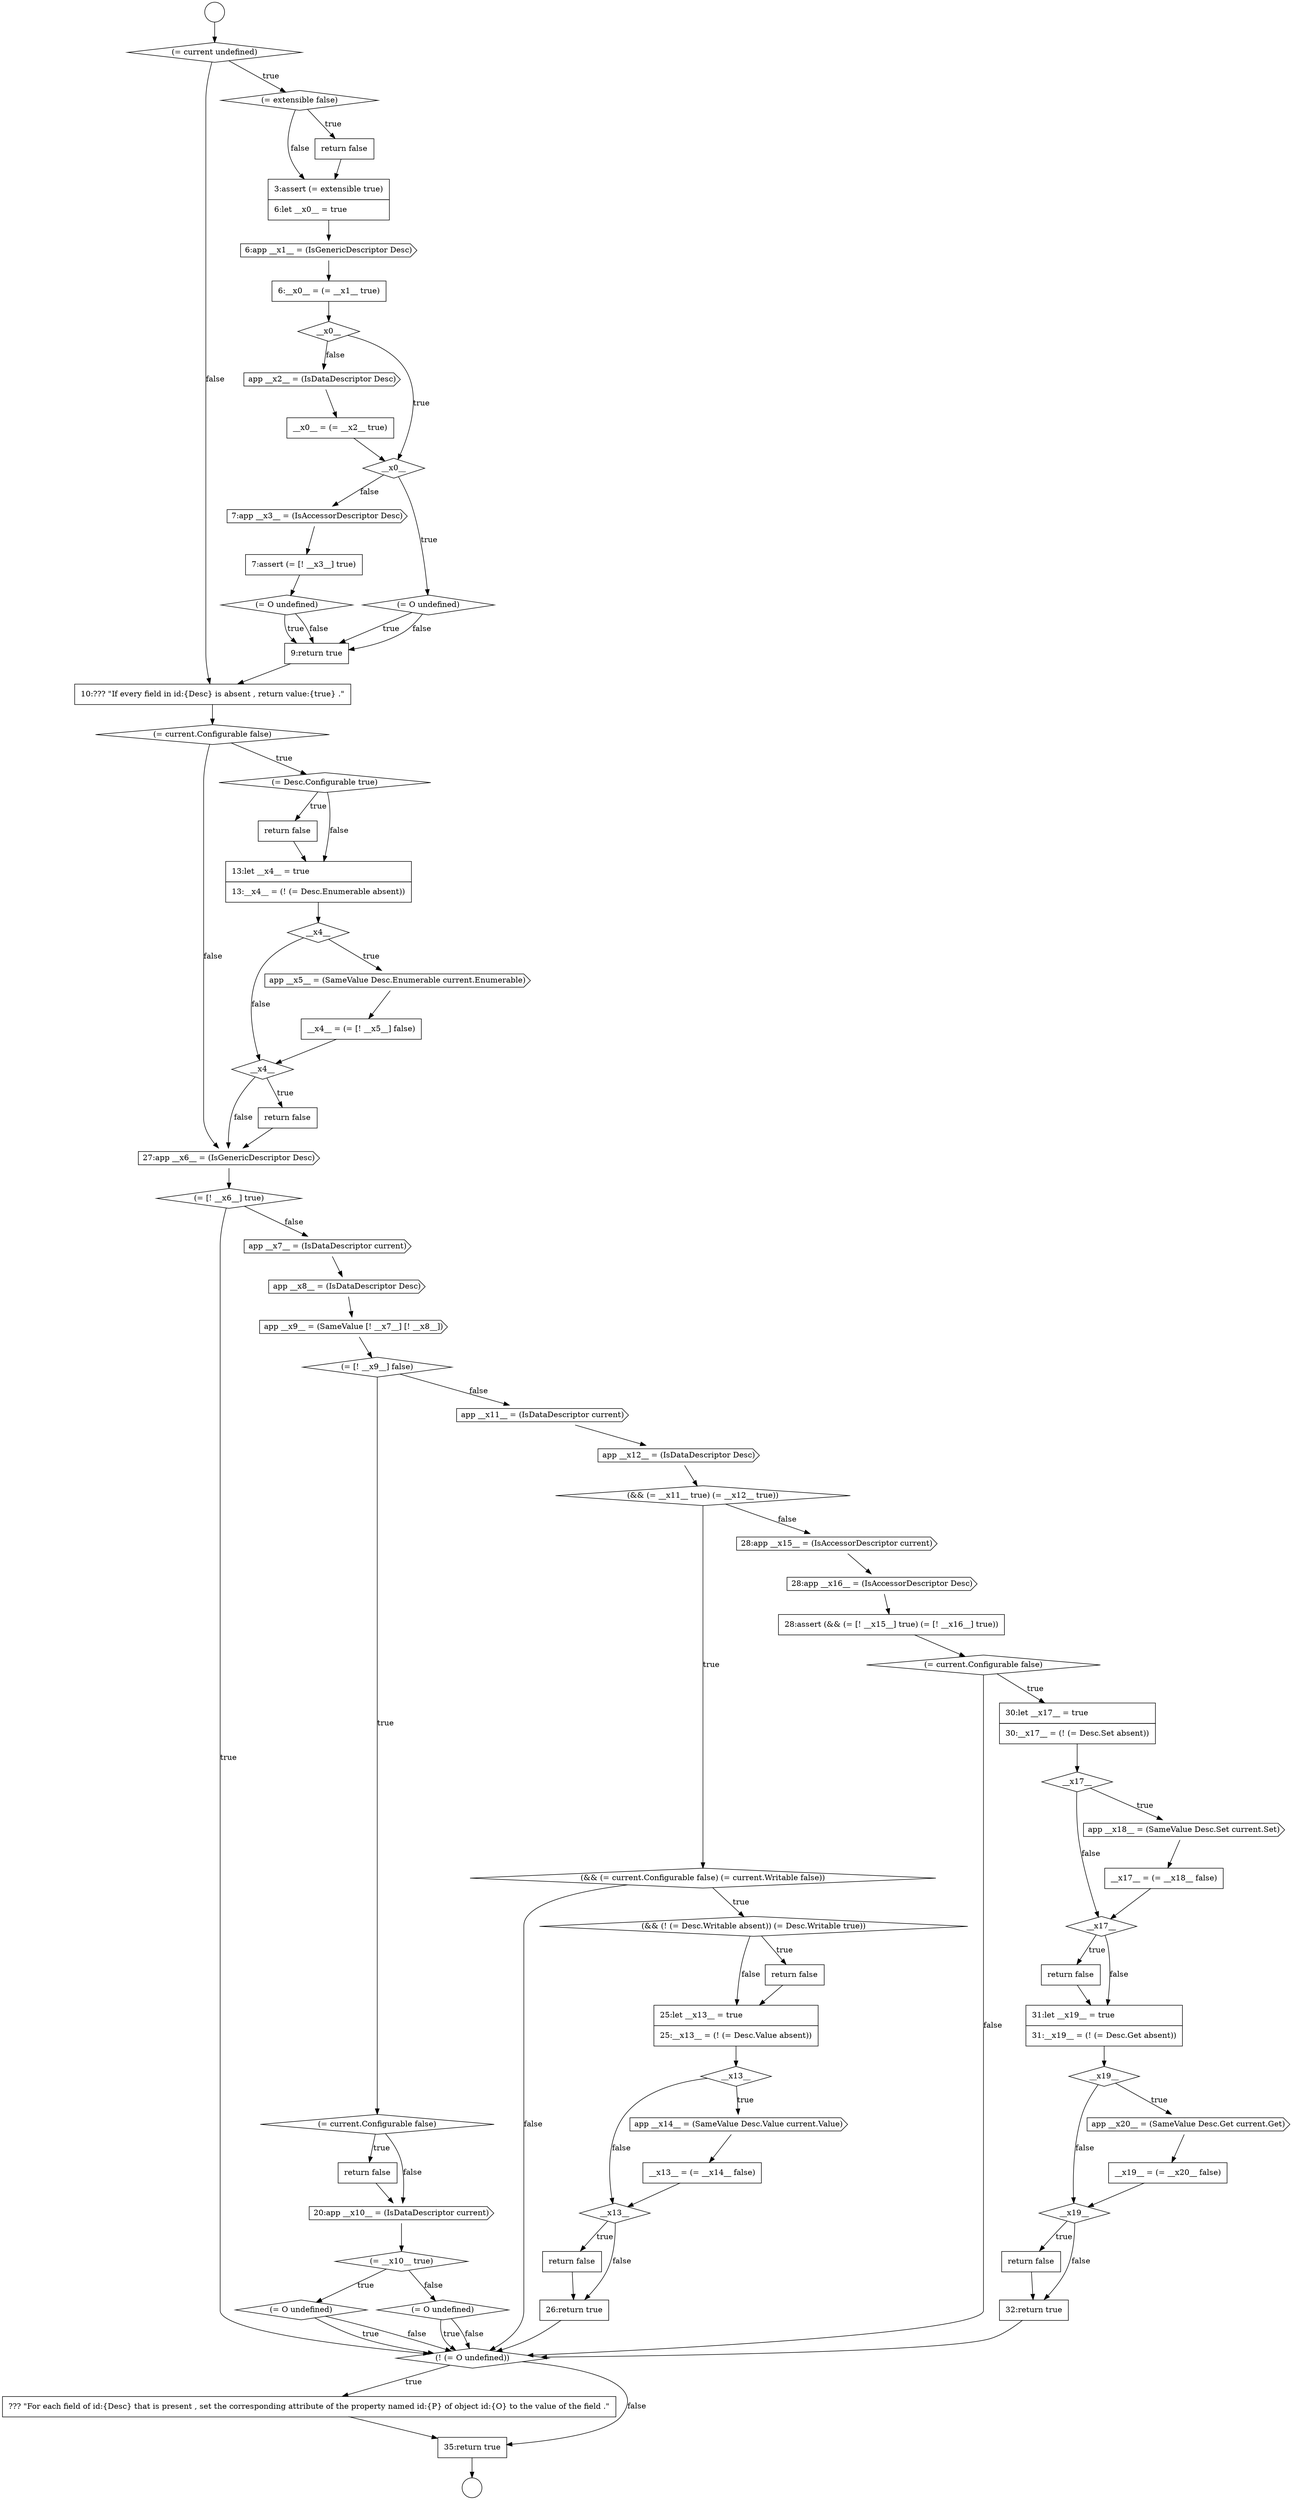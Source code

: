 digraph {
  node5 [shape=none, margin=0, label=<<font color="black">
    <table border="0" cellborder="1" cellspacing="0" cellpadding="10">
      <tr><td align="left">3:assert (= extensible true)</td></tr>
      <tr><td align="left">6:let __x0__ = true</td></tr>
    </table>
  </font>> color="black" fillcolor="white" style=filled]
  node65 [shape=none, margin=0, label=<<font color="black">
    <table border="0" cellborder="1" cellspacing="0" cellpadding="10">
      <tr><td align="left">__x19__ = (= __x20__ false)</td></tr>
    </table>
  </font>> color="black" fillcolor="white" style=filled]
  node2 [shape=diamond, label=<<font color="black">(= current undefined)</font>> color="black" fillcolor="white" style=filled]
  node66 [shape=diamond, label=<<font color="black">__x19__</font>> color="black" fillcolor="white" style=filled]
  node4 [shape=none, margin=0, label=<<font color="black">
    <table border="0" cellborder="1" cellspacing="0" cellpadding="10">
      <tr><td align="left">return false</td></tr>
    </table>
  </font>> color="black" fillcolor="white" style=filled]
  node69 [shape=diamond, label=<<font color="black">(! (= O undefined))</font>> color="black" fillcolor="white" style=filled]
  node0 [shape=circle label=" " color="black" fillcolor="white" style=filled]
  node10 [shape=none, margin=0, label=<<font color="black">
    <table border="0" cellborder="1" cellspacing="0" cellpadding="10">
      <tr><td align="left">__x0__ = (= __x2__ true)</td></tr>
    </table>
  </font>> color="black" fillcolor="white" style=filled]
  node56 [shape=none, margin=0, label=<<font color="black">
    <table border="0" cellborder="1" cellspacing="0" cellpadding="10">
      <tr><td align="left">30:let __x17__ = true</td></tr>
      <tr><td align="left">30:__x17__ = (! (= Desc.Set absent))</td></tr>
    </table>
  </font>> color="black" fillcolor="white" style=filled]
  node42 [shape=diamond, label=<<font color="black">(&amp;&amp; (= current.Configurable false) (= current.Writable false))</font>> color="black" fillcolor="white" style=filled]
  node24 [shape=none, margin=0, label=<<font color="black">
    <table border="0" cellborder="1" cellspacing="0" cellpadding="10">
      <tr><td align="left">__x4__ = (= [! __x5__] false)</td></tr>
    </table>
  </font>> color="black" fillcolor="white" style=filled]
  node37 [shape=diamond, label=<<font color="black">(= O undefined)</font>> color="black" fillcolor="white" style=filled]
  node25 [shape=diamond, label=<<font color="black">__x4__</font>> color="black" fillcolor="white" style=filled]
  node52 [shape=cds, label=<<font color="black">28:app __x15__ = (IsAccessorDescriptor current)</font>> color="black" fillcolor="white" style=filled]
  node14 [shape=none, margin=0, label=<<font color="black">
    <table border="0" cellborder="1" cellspacing="0" cellpadding="10">
      <tr><td align="left">7:assert (= [! __x3__] true)</td></tr>
    </table>
  </font>> color="black" fillcolor="white" style=filled]
  node20 [shape=none, margin=0, label=<<font color="black">
    <table border="0" cellborder="1" cellspacing="0" cellpadding="10">
      <tr><td align="left">return false</td></tr>
    </table>
  </font>> color="black" fillcolor="white" style=filled]
  node46 [shape=diamond, label=<<font color="black">__x13__</font>> color="black" fillcolor="white" style=filled]
  node57 [shape=diamond, label=<<font color="black">__x17__</font>> color="black" fillcolor="white" style=filled]
  node29 [shape=cds, label=<<font color="black">app __x7__ = (IsDataDescriptor current)</font>> color="black" fillcolor="white" style=filled]
  node61 [shape=none, margin=0, label=<<font color="black">
    <table border="0" cellborder="1" cellspacing="0" cellpadding="10">
      <tr><td align="left">return false</td></tr>
    </table>
  </font>> color="black" fillcolor="white" style=filled]
  node1 [shape=circle label=" " color="black" fillcolor="white" style=filled]
  node6 [shape=cds, label=<<font color="black">6:app __x1__ = (IsGenericDescriptor Desc)</font>> color="black" fillcolor="white" style=filled]
  node60 [shape=diamond, label=<<font color="black">__x17__</font>> color="black" fillcolor="white" style=filled]
  node70 [shape=none, margin=0, label=<<font color="black">
    <table border="0" cellborder="1" cellspacing="0" cellpadding="10">
      <tr><td align="left">??? &quot;For each field of id:{Desc} that is present , set the corresponding attribute of the property named id:{P} of object id:{O} to the value of the field .&quot;</td></tr>
    </table>
  </font>> color="black" fillcolor="white" style=filled]
  node21 [shape=none, margin=0, label=<<font color="black">
    <table border="0" cellborder="1" cellspacing="0" cellpadding="10">
      <tr><td align="left">13:let __x4__ = true</td></tr>
      <tr><td align="left">13:__x4__ = (! (= Desc.Enumerable absent))</td></tr>
    </table>
  </font>> color="black" fillcolor="white" style=filled]
  node33 [shape=diamond, label=<<font color="black">(= current.Configurable false)</font>> color="black" fillcolor="white" style=filled]
  node28 [shape=diamond, label=<<font color="black">(= [! __x6__] true)</font>> color="black" fillcolor="white" style=filled]
  node38 [shape=diamond, label=<<font color="black">(= O undefined)</font>> color="black" fillcolor="white" style=filled]
  node9 [shape=cds, label=<<font color="black">app __x2__ = (IsDataDescriptor Desc)</font>> color="black" fillcolor="white" style=filled]
  node53 [shape=cds, label=<<font color="black">28:app __x16__ = (IsAccessorDescriptor Desc)</font>> color="black" fillcolor="white" style=filled]
  node13 [shape=cds, label=<<font color="black">7:app __x3__ = (IsAccessorDescriptor Desc)</font>> color="black" fillcolor="white" style=filled]
  node41 [shape=diamond, label=<<font color="black">(&amp;&amp; (= __x11__ true) (= __x12__ true))</font>> color="black" fillcolor="white" style=filled]
  node45 [shape=none, margin=0, label=<<font color="black">
    <table border="0" cellborder="1" cellspacing="0" cellpadding="10">
      <tr><td align="left">25:let __x13__ = true</td></tr>
      <tr><td align="left">25:__x13__ = (! (= Desc.Value absent))</td></tr>
    </table>
  </font>> color="black" fillcolor="white" style=filled]
  node64 [shape=cds, label=<<font color="black">app __x20__ = (SameValue Desc.Get current.Get)</font>> color="black" fillcolor="white" style=filled]
  node17 [shape=none, margin=0, label=<<font color="black">
    <table border="0" cellborder="1" cellspacing="0" cellpadding="10">
      <tr><td align="left">10:??? &quot;If every field in id:{Desc} is absent , return value:{true} .&quot;</td></tr>
    </table>
  </font>> color="black" fillcolor="white" style=filled]
  node32 [shape=diamond, label=<<font color="black">(= [! __x9__] false)</font>> color="black" fillcolor="white" style=filled]
  node34 [shape=none, margin=0, label=<<font color="black">
    <table border="0" cellborder="1" cellspacing="0" cellpadding="10">
      <tr><td align="left">return false</td></tr>
    </table>
  </font>> color="black" fillcolor="white" style=filled]
  node22 [shape=diamond, label=<<font color="black">__x4__</font>> color="black" fillcolor="white" style=filled]
  node44 [shape=none, margin=0, label=<<font color="black">
    <table border="0" cellborder="1" cellspacing="0" cellpadding="10">
      <tr><td align="left">return false</td></tr>
    </table>
  </font>> color="black" fillcolor="white" style=filled]
  node59 [shape=none, margin=0, label=<<font color="black">
    <table border="0" cellborder="1" cellspacing="0" cellpadding="10">
      <tr><td align="left">__x17__ = (= __x18__ false)</td></tr>
    </table>
  </font>> color="black" fillcolor="white" style=filled]
  node27 [shape=cds, label=<<font color="black">27:app __x6__ = (IsGenericDescriptor Desc)</font>> color="black" fillcolor="white" style=filled]
  node71 [shape=none, margin=0, label=<<font color="black">
    <table border="0" cellborder="1" cellspacing="0" cellpadding="10">
      <tr><td align="left">35:return true</td></tr>
    </table>
  </font>> color="black" fillcolor="white" style=filled]
  node12 [shape=diamond, label=<<font color="black">(= O undefined)</font>> color="black" fillcolor="white" style=filled]
  node54 [shape=none, margin=0, label=<<font color="black">
    <table border="0" cellborder="1" cellspacing="0" cellpadding="10">
      <tr><td align="left">28:assert (&amp;&amp; (= [! __x15__] true) (= [! __x16__] true))</td></tr>
    </table>
  </font>> color="black" fillcolor="white" style=filled]
  node49 [shape=diamond, label=<<font color="black">__x13__</font>> color="black" fillcolor="white" style=filled]
  node7 [shape=none, margin=0, label=<<font color="black">
    <table border="0" cellborder="1" cellspacing="0" cellpadding="10">
      <tr><td align="left">6:__x0__ = (= __x1__ true)</td></tr>
    </table>
  </font>> color="black" fillcolor="white" style=filled]
  node39 [shape=cds, label=<<font color="black">app __x11__ = (IsDataDescriptor current)</font>> color="black" fillcolor="white" style=filled]
  node3 [shape=diamond, label=<<font color="black">(= extensible false)</font>> color="black" fillcolor="white" style=filled]
  node35 [shape=cds, label=<<font color="black">20:app __x10__ = (IsDataDescriptor current)</font>> color="black" fillcolor="white" style=filled]
  node48 [shape=none, margin=0, label=<<font color="black">
    <table border="0" cellborder="1" cellspacing="0" cellpadding="10">
      <tr><td align="left">__x13__ = (= __x14__ false)</td></tr>
    </table>
  </font>> color="black" fillcolor="white" style=filled]
  node63 [shape=diamond, label=<<font color="black">__x19__</font>> color="black" fillcolor="white" style=filled]
  node18 [shape=diamond, label=<<font color="black">(= current.Configurable false)</font>> color="black" fillcolor="white" style=filled]
  node50 [shape=none, margin=0, label=<<font color="black">
    <table border="0" cellborder="1" cellspacing="0" cellpadding="10">
      <tr><td align="left">return false</td></tr>
    </table>
  </font>> color="black" fillcolor="white" style=filled]
  node67 [shape=none, margin=0, label=<<font color="black">
    <table border="0" cellborder="1" cellspacing="0" cellpadding="10">
      <tr><td align="left">return false</td></tr>
    </table>
  </font>> color="black" fillcolor="white" style=filled]
  node16 [shape=none, margin=0, label=<<font color="black">
    <table border="0" cellborder="1" cellspacing="0" cellpadding="10">
      <tr><td align="left">9:return true</td></tr>
    </table>
  </font>> color="black" fillcolor="white" style=filled]
  node31 [shape=cds, label=<<font color="black">app __x9__ = (SameValue [! __x7__] [! __x8__])</font>> color="black" fillcolor="white" style=filled]
  node11 [shape=diamond, label=<<font color="black">__x0__</font>> color="black" fillcolor="white" style=filled]
  node43 [shape=diamond, label=<<font color="black">(&amp;&amp; (! (= Desc.Writable absent)) (= Desc.Writable true))</font>> color="black" fillcolor="white" style=filled]
  node40 [shape=cds, label=<<font color="black">app __x12__ = (IsDataDescriptor Desc)</font>> color="black" fillcolor="white" style=filled]
  node26 [shape=none, margin=0, label=<<font color="black">
    <table border="0" cellborder="1" cellspacing="0" cellpadding="10">
      <tr><td align="left">return false</td></tr>
    </table>
  </font>> color="black" fillcolor="white" style=filled]
  node55 [shape=diamond, label=<<font color="black">(= current.Configurable false)</font>> color="black" fillcolor="white" style=filled]
  node23 [shape=cds, label=<<font color="black">app __x5__ = (SameValue Desc.Enumerable current.Enumerable)</font>> color="black" fillcolor="white" style=filled]
  node8 [shape=diamond, label=<<font color="black">__x0__</font>> color="black" fillcolor="white" style=filled]
  node58 [shape=cds, label=<<font color="black">app __x18__ = (SameValue Desc.Set current.Set)</font>> color="black" fillcolor="white" style=filled]
  node36 [shape=diamond, label=<<font color="black">(= __x10__ true)</font>> color="black" fillcolor="white" style=filled]
  node30 [shape=cds, label=<<font color="black">app __x8__ = (IsDataDescriptor Desc)</font>> color="black" fillcolor="white" style=filled]
  node51 [shape=none, margin=0, label=<<font color="black">
    <table border="0" cellborder="1" cellspacing="0" cellpadding="10">
      <tr><td align="left">26:return true</td></tr>
    </table>
  </font>> color="black" fillcolor="white" style=filled]
  node19 [shape=diamond, label=<<font color="black">(= Desc.Configurable true)</font>> color="black" fillcolor="white" style=filled]
  node47 [shape=cds, label=<<font color="black">app __x14__ = (SameValue Desc.Value current.Value)</font>> color="black" fillcolor="white" style=filled]
  node15 [shape=diamond, label=<<font color="black">(= O undefined)</font>> color="black" fillcolor="white" style=filled]
  node68 [shape=none, margin=0, label=<<font color="black">
    <table border="0" cellborder="1" cellspacing="0" cellpadding="10">
      <tr><td align="left">32:return true</td></tr>
    </table>
  </font>> color="black" fillcolor="white" style=filled]
  node62 [shape=none, margin=0, label=<<font color="black">
    <table border="0" cellborder="1" cellspacing="0" cellpadding="10">
      <tr><td align="left">31:let __x19__ = true</td></tr>
      <tr><td align="left">31:__x19__ = (! (= Desc.Get absent))</td></tr>
    </table>
  </font>> color="black" fillcolor="white" style=filled]
  node9 -> node10 [ color="black"]
  node51 -> node69 [ color="black"]
  node17 -> node18 [ color="black"]
  node37 -> node69 [label=<<font color="black">true</font>> color="black"]
  node37 -> node69 [label=<<font color="black">false</font>> color="black"]
  node5 -> node6 [ color="black"]
  node53 -> node54 [ color="black"]
  node61 -> node62 [ color="black"]
  node64 -> node65 [ color="black"]
  node29 -> node30 [ color="black"]
  node39 -> node40 [ color="black"]
  node67 -> node68 [ color="black"]
  node7 -> node8 [ color="black"]
  node54 -> node55 [ color="black"]
  node34 -> node35 [ color="black"]
  node8 -> node11 [label=<<font color="black">true</font>> color="black"]
  node8 -> node9 [label=<<font color="black">false</font>> color="black"]
  node57 -> node58 [label=<<font color="black">true</font>> color="black"]
  node57 -> node60 [label=<<font color="black">false</font>> color="black"]
  node49 -> node50 [label=<<font color="black">true</font>> color="black"]
  node49 -> node51 [label=<<font color="black">false</font>> color="black"]
  node36 -> node37 [label=<<font color="black">true</font>> color="black"]
  node36 -> node38 [label=<<font color="black">false</font>> color="black"]
  node3 -> node4 [label=<<font color="black">true</font>> color="black"]
  node3 -> node5 [label=<<font color="black">false</font>> color="black"]
  node62 -> node63 [ color="black"]
  node11 -> node12 [label=<<font color="black">true</font>> color="black"]
  node11 -> node13 [label=<<font color="black">false</font>> color="black"]
  node25 -> node26 [label=<<font color="black">true</font>> color="black"]
  node25 -> node27 [label=<<font color="black">false</font>> color="black"]
  node66 -> node67 [label=<<font color="black">true</font>> color="black"]
  node66 -> node68 [label=<<font color="black">false</font>> color="black"]
  node33 -> node34 [label=<<font color="black">true</font>> color="black"]
  node33 -> node35 [label=<<font color="black">false</font>> color="black"]
  node12 -> node16 [label=<<font color="black">true</font>> color="black"]
  node12 -> node16 [label=<<font color="black">false</font>> color="black"]
  node13 -> node14 [ color="black"]
  node32 -> node33 [label=<<font color="black">true</font>> color="black"]
  node32 -> node39 [label=<<font color="black">false</font>> color="black"]
  node22 -> node23 [label=<<font color="black">true</font>> color="black"]
  node22 -> node25 [label=<<font color="black">false</font>> color="black"]
  node60 -> node61 [label=<<font color="black">true</font>> color="black"]
  node60 -> node62 [label=<<font color="black">false</font>> color="black"]
  node35 -> node36 [ color="black"]
  node45 -> node46 [ color="black"]
  node0 -> node2 [ color="black"]
  node19 -> node20 [label=<<font color="black">true</font>> color="black"]
  node19 -> node21 [label=<<font color="black">false</font>> color="black"]
  node52 -> node53 [ color="black"]
  node70 -> node71 [ color="black"]
  node6 -> node7 [ color="black"]
  node44 -> node45 [ color="black"]
  node27 -> node28 [ color="black"]
  node68 -> node69 [ color="black"]
  node23 -> node24 [ color="black"]
  node14 -> node15 [ color="black"]
  node28 -> node69 [label=<<font color="black">true</font>> color="black"]
  node28 -> node29 [label=<<font color="black">false</font>> color="black"]
  node31 -> node32 [ color="black"]
  node38 -> node69 [label=<<font color="black">true</font>> color="black"]
  node38 -> node69 [label=<<font color="black">false</font>> color="black"]
  node40 -> node41 [ color="black"]
  node30 -> node31 [ color="black"]
  node26 -> node27 [ color="black"]
  node55 -> node56 [label=<<font color="black">true</font>> color="black"]
  node55 -> node69 [label=<<font color="black">false</font>> color="black"]
  node18 -> node19 [label=<<font color="black">true</font>> color="black"]
  node18 -> node27 [label=<<font color="black">false</font>> color="black"]
  node63 -> node64 [label=<<font color="black">true</font>> color="black"]
  node63 -> node66 [label=<<font color="black">false</font>> color="black"]
  node10 -> node11 [ color="black"]
  node47 -> node48 [ color="black"]
  node50 -> node51 [ color="black"]
  node43 -> node44 [label=<<font color="black">true</font>> color="black"]
  node43 -> node45 [label=<<font color="black">false</font>> color="black"]
  node4 -> node5 [ color="black"]
  node21 -> node22 [ color="black"]
  node71 -> node1 [ color="black"]
  node59 -> node60 [ color="black"]
  node41 -> node42 [label=<<font color="black">true</font>> color="black"]
  node41 -> node52 [label=<<font color="black">false</font>> color="black"]
  node20 -> node21 [ color="black"]
  node24 -> node25 [ color="black"]
  node56 -> node57 [ color="black"]
  node2 -> node3 [label=<<font color="black">true</font>> color="black"]
  node2 -> node17 [label=<<font color="black">false</font>> color="black"]
  node46 -> node47 [label=<<font color="black">true</font>> color="black"]
  node46 -> node49 [label=<<font color="black">false</font>> color="black"]
  node16 -> node17 [ color="black"]
  node58 -> node59 [ color="black"]
  node65 -> node66 [ color="black"]
  node48 -> node49 [ color="black"]
  node42 -> node43 [label=<<font color="black">true</font>> color="black"]
  node42 -> node69 [label=<<font color="black">false</font>> color="black"]
  node69 -> node70 [label=<<font color="black">true</font>> color="black"]
  node69 -> node71 [label=<<font color="black">false</font>> color="black"]
  node15 -> node16 [label=<<font color="black">true</font>> color="black"]
  node15 -> node16 [label=<<font color="black">false</font>> color="black"]
}

